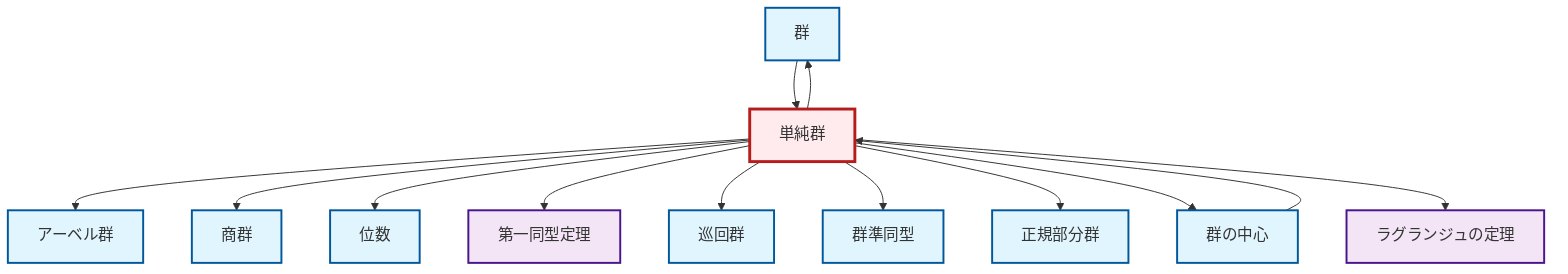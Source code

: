 graph TD
    classDef definition fill:#e1f5fe,stroke:#01579b,stroke-width:2px
    classDef theorem fill:#f3e5f5,stroke:#4a148c,stroke-width:2px
    classDef axiom fill:#fff3e0,stroke:#e65100,stroke-width:2px
    classDef example fill:#e8f5e9,stroke:#1b5e20,stroke-width:2px
    classDef current fill:#ffebee,stroke:#b71c1c,stroke-width:3px
    def-group["群"]:::definition
    def-simple-group["単純群"]:::definition
    def-homomorphism["群準同型"]:::definition
    def-cyclic-group["巡回群"]:::definition
    def-normal-subgroup["正規部分群"]:::definition
    thm-lagrange["ラグランジュの定理"]:::theorem
    def-order["位数"]:::definition
    def-quotient-group["商群"]:::definition
    thm-first-isomorphism["第一同型定理"]:::theorem
    def-center-of-group["群の中心"]:::definition
    def-abelian-group["アーベル群"]:::definition
    def-simple-group --> def-abelian-group
    def-simple-group --> def-quotient-group
    def-simple-group --> def-order
    def-simple-group --> thm-first-isomorphism
    def-center-of-group --> def-simple-group
    def-simple-group --> def-group
    def-simple-group --> def-cyclic-group
    def-simple-group --> def-homomorphism
    def-group --> def-simple-group
    def-simple-group --> def-normal-subgroup
    def-simple-group --> def-center-of-group
    def-simple-group --> thm-lagrange
    class def-simple-group current